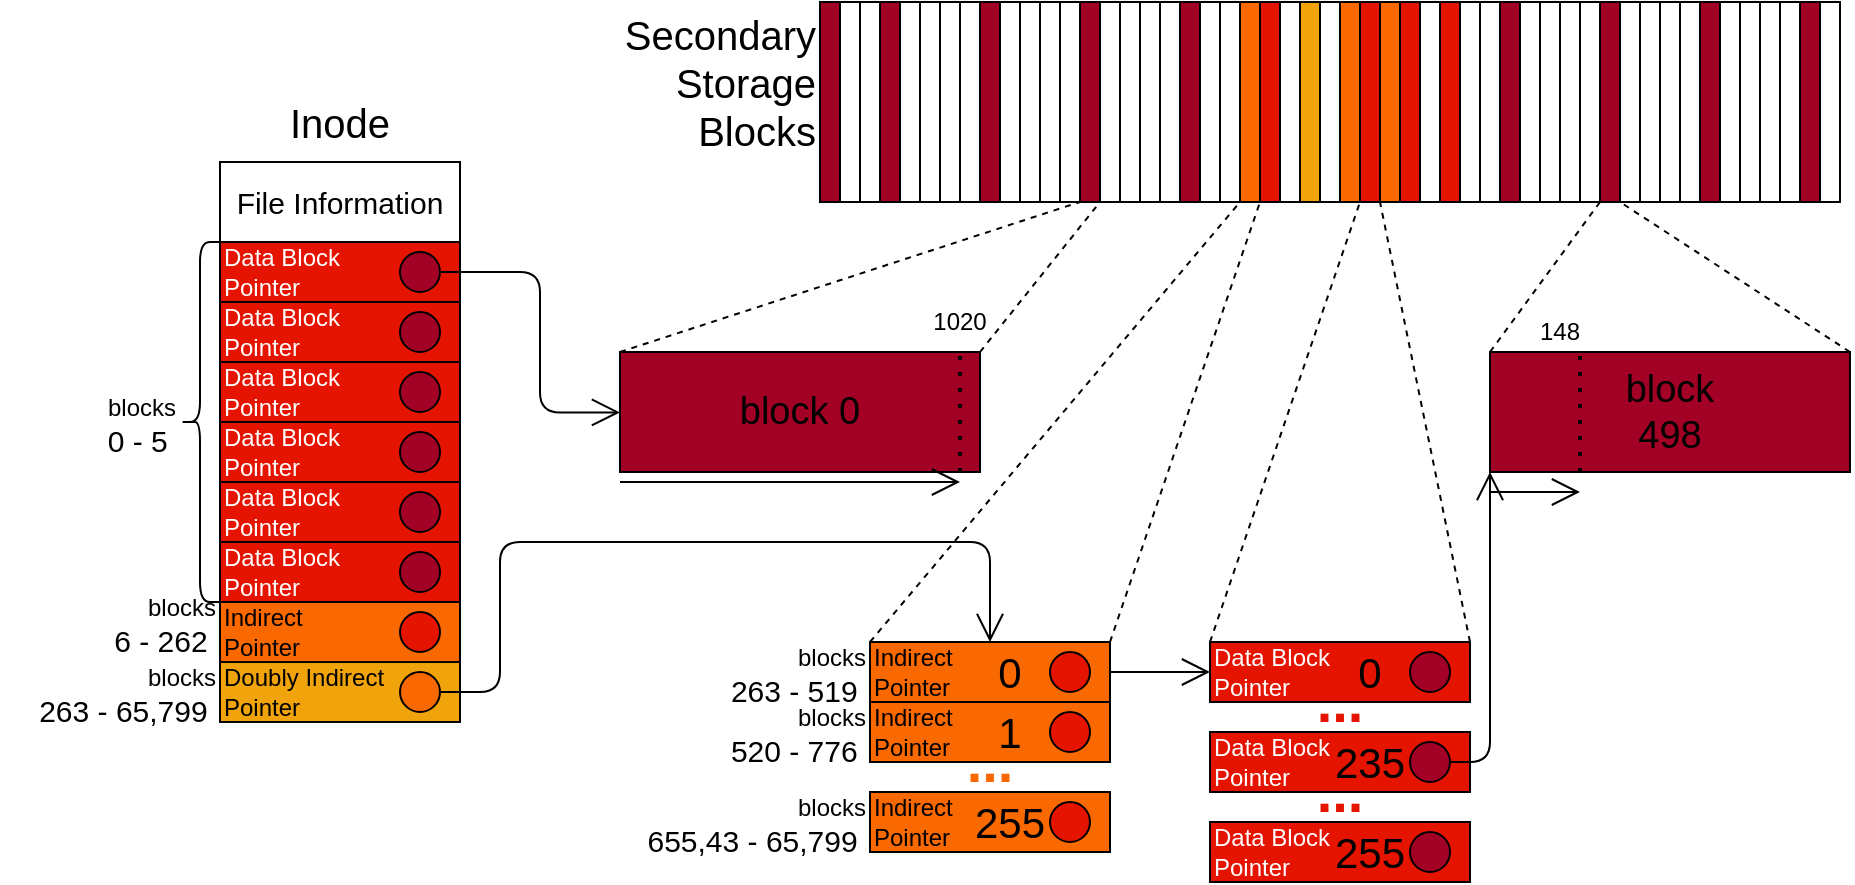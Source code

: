 <mxfile>
    <diagram id="yP22IcTWnwRwzq3UJNw7" name="Page-1">
        <mxGraphModel dx="1001" dy="1174" grid="1" gridSize="10" guides="1" tooltips="1" connect="1" arrows="1" fold="1" page="1" pageScale="1" pageWidth="850" pageHeight="1100" math="0" shadow="0">
            <root>
                <mxCell id="0"/>
                <mxCell id="1" parent="0"/>
                <mxCell id="2" value="File Information" style="rounded=0;whiteSpace=wrap;html=1;strokeColor=#000000;fontSize=15;" vertex="1" parent="1">
                    <mxGeometry x="120" y="90" width="120" height="40" as="geometry"/>
                </mxCell>
                <mxCell id="3" value="Data Block&lt;br&gt;Pointer" style="rounded=0;whiteSpace=wrap;html=1;align=left;fillColor=#e51400;fontColor=#ffffff;strokeColor=#000000;" vertex="1" parent="1">
                    <mxGeometry x="120" y="130" width="120" height="30" as="geometry"/>
                </mxCell>
                <mxCell id="4" value="" style="ellipse;whiteSpace=wrap;html=1;aspect=fixed;fillColor=#a20025;fontColor=#ffffff;strokeColor=#000000;" vertex="1" parent="1">
                    <mxGeometry x="210" y="135" width="20" height="20" as="geometry"/>
                </mxCell>
                <mxCell id="5" value="Data Block&lt;br&gt;Pointer" style="rounded=0;whiteSpace=wrap;html=1;align=left;fillColor=#e51400;fontColor=#ffffff;strokeColor=#000000;" vertex="1" parent="1">
                    <mxGeometry x="120" y="160" width="120" height="30" as="geometry"/>
                </mxCell>
                <mxCell id="6" value="" style="ellipse;whiteSpace=wrap;html=1;aspect=fixed;fillColor=#a20025;fontColor=#ffffff;strokeColor=#000000;" vertex="1" parent="1">
                    <mxGeometry x="210" y="165" width="20" height="20" as="geometry"/>
                </mxCell>
                <mxCell id="7" value="Data Block&lt;br&gt;Pointer" style="rounded=0;whiteSpace=wrap;html=1;align=left;fillColor=#e51400;fontColor=#ffffff;strokeColor=#000000;" vertex="1" parent="1">
                    <mxGeometry x="120" y="190" width="120" height="30" as="geometry"/>
                </mxCell>
                <mxCell id="8" value="" style="ellipse;whiteSpace=wrap;html=1;aspect=fixed;fillColor=#a20025;fontColor=#ffffff;strokeColor=#000000;" vertex="1" parent="1">
                    <mxGeometry x="210" y="195" width="20" height="20" as="geometry"/>
                </mxCell>
                <mxCell id="9" value="Indirect&lt;br&gt;Pointer" style="rounded=0;whiteSpace=wrap;html=1;align=left;fillColor=#fa6800;fontColor=#000000;strokeColor=#000000;" vertex="1" parent="1">
                    <mxGeometry x="120" y="310" width="120" height="30" as="geometry"/>
                </mxCell>
                <mxCell id="10" value="" style="ellipse;whiteSpace=wrap;html=1;aspect=fixed;fillColor=#e51400;fontColor=#ffffff;strokeColor=#000000;" vertex="1" parent="1">
                    <mxGeometry x="210" y="315" width="20" height="20" as="geometry"/>
                </mxCell>
                <mxCell id="11" value="Doubly Indirect&lt;br&gt;Pointer" style="rounded=0;whiteSpace=wrap;html=1;align=left;fillColor=#f0a30a;fontColor=#000000;strokeColor=#000000;" vertex="1" parent="1">
                    <mxGeometry x="120" y="340" width="120" height="30" as="geometry"/>
                </mxCell>
                <mxCell id="100" style="edgeStyle=orthogonalEdgeStyle;html=1;exitX=1;exitY=0.5;exitDx=0;exitDy=0;fontSize=15;endArrow=open;endFill=0;endSize=12;entryX=0.5;entryY=0;entryDx=0;entryDy=0;" edge="1" parent="1" source="12" target="93">
                    <mxGeometry relative="1" as="geometry">
                        <mxPoint x="340" y="280" as="targetPoint"/>
                        <Array as="points">
                            <mxPoint x="260" y="355"/>
                            <mxPoint x="260" y="280"/>
                            <mxPoint x="505" y="280"/>
                        </Array>
                    </mxGeometry>
                </mxCell>
                <mxCell id="12" value="" style="ellipse;whiteSpace=wrap;html=1;aspect=fixed;fillColor=#fa6800;fontColor=#000000;strokeColor=#000000;" vertex="1" parent="1">
                    <mxGeometry x="210" y="345" width="20" height="20" as="geometry"/>
                </mxCell>
                <mxCell id="19" value="Inode" style="text;html=1;strokeColor=none;fillColor=none;align=center;verticalAlign=middle;whiteSpace=wrap;rounded=0;fontSize=20;fontColor=#000000;" vertex="1" parent="1">
                    <mxGeometry x="140" y="60" width="80" height="20" as="geometry"/>
                </mxCell>
                <mxCell id="20" value="Data Block&lt;br&gt;Pointer" style="rounded=0;whiteSpace=wrap;html=1;align=left;fillColor=#e51400;fontColor=#ffffff;strokeColor=#000000;" vertex="1" parent="1">
                    <mxGeometry x="120" y="220" width="120" height="30" as="geometry"/>
                </mxCell>
                <mxCell id="21" value="" style="ellipse;whiteSpace=wrap;html=1;aspect=fixed;fillColor=#a20025;fontColor=#ffffff;strokeColor=#000000;" vertex="1" parent="1">
                    <mxGeometry x="210" y="225" width="20" height="20" as="geometry"/>
                </mxCell>
                <mxCell id="22" value="Data Block&lt;br&gt;Pointer" style="rounded=0;whiteSpace=wrap;html=1;align=left;fillColor=#e51400;fontColor=#ffffff;strokeColor=#000000;" vertex="1" parent="1">
                    <mxGeometry x="120" y="250" width="120" height="30" as="geometry"/>
                </mxCell>
                <mxCell id="23" value="" style="ellipse;whiteSpace=wrap;html=1;aspect=fixed;fillColor=#a20025;fontColor=#ffffff;strokeColor=#000000;" vertex="1" parent="1">
                    <mxGeometry x="210" y="255" width="20" height="20" as="geometry"/>
                </mxCell>
                <mxCell id="24" value="Data Block&lt;br&gt;Pointer" style="rounded=0;whiteSpace=wrap;html=1;align=left;fillColor=#e51400;fontColor=#ffffff;strokeColor=#000000;" vertex="1" parent="1">
                    <mxGeometry x="120" y="280" width="120" height="30" as="geometry"/>
                </mxCell>
                <mxCell id="25" value="" style="ellipse;whiteSpace=wrap;html=1;aspect=fixed;fillColor=#a20025;fontColor=#ffffff;strokeColor=#000000;" vertex="1" parent="1">
                    <mxGeometry x="210" y="285" width="20" height="20" as="geometry"/>
                </mxCell>
                <mxCell id="28" value="" style="rounded=0;whiteSpace=wrap;html=1;fontSize=28;align=left;fillColor=#a20025;fontColor=#ffffff;strokeColor=#000000;" vertex="1" parent="1">
                    <mxGeometry x="420" y="10" width="10" height="100" as="geometry"/>
                </mxCell>
                <mxCell id="29" value="" style="rounded=0;whiteSpace=wrap;html=1;fontSize=28;align=left;strokeColor=#000000;" vertex="1" parent="1">
                    <mxGeometry x="430" y="10" width="10" height="100" as="geometry"/>
                </mxCell>
                <mxCell id="30" value="" style="rounded=0;whiteSpace=wrap;html=1;fontSize=28;align=left;strokeColor=#000000;" vertex="1" parent="1">
                    <mxGeometry x="440" y="10" width="10" height="100" as="geometry"/>
                </mxCell>
                <mxCell id="31" value="" style="rounded=0;whiteSpace=wrap;html=1;fontSize=28;align=left;fillColor=#a20025;fontColor=#ffffff;strokeColor=#000000;" vertex="1" parent="1">
                    <mxGeometry x="450" y="10" width="10" height="100" as="geometry"/>
                </mxCell>
                <mxCell id="32" value="" style="rounded=0;whiteSpace=wrap;html=1;fontSize=28;align=left;strokeColor=#000000;" vertex="1" parent="1">
                    <mxGeometry x="460" y="10" width="10" height="100" as="geometry"/>
                </mxCell>
                <mxCell id="33" value="" style="rounded=0;whiteSpace=wrap;html=1;fontSize=28;align=left;strokeColor=#000000;" vertex="1" parent="1">
                    <mxGeometry x="470" y="10" width="10" height="100" as="geometry"/>
                </mxCell>
                <mxCell id="34" value="" style="rounded=0;whiteSpace=wrap;html=1;fontSize=28;align=left;strokeColor=#000000;" vertex="1" parent="1">
                    <mxGeometry x="480" y="10" width="10" height="100" as="geometry"/>
                </mxCell>
                <mxCell id="35" value="" style="rounded=0;whiteSpace=wrap;html=1;fontSize=28;align=left;strokeColor=#000000;" vertex="1" parent="1">
                    <mxGeometry x="490" y="10" width="10" height="100" as="geometry"/>
                </mxCell>
                <mxCell id="36" value="" style="rounded=0;whiteSpace=wrap;html=1;fontSize=28;align=left;fillColor=#a20025;fontColor=#ffffff;strokeColor=#000000;" vertex="1" parent="1">
                    <mxGeometry x="500" y="10" width="10" height="100" as="geometry"/>
                </mxCell>
                <mxCell id="37" value="" style="rounded=0;whiteSpace=wrap;html=1;fontSize=28;align=left;strokeColor=#000000;" vertex="1" parent="1">
                    <mxGeometry x="510" y="10" width="10" height="100" as="geometry"/>
                </mxCell>
                <mxCell id="38" value="" style="rounded=0;whiteSpace=wrap;html=1;fontSize=28;align=left;strokeColor=#000000;" vertex="1" parent="1">
                    <mxGeometry x="520" y="10" width="10" height="100" as="geometry"/>
                </mxCell>
                <mxCell id="39" value="" style="rounded=0;whiteSpace=wrap;html=1;fontSize=28;align=left;strokeColor=#000000;" vertex="1" parent="1">
                    <mxGeometry x="530" y="10" width="10" height="100" as="geometry"/>
                </mxCell>
                <mxCell id="40" value="" style="rounded=0;whiteSpace=wrap;html=1;fontSize=28;align=left;strokeColor=#000000;" vertex="1" parent="1">
                    <mxGeometry x="540" y="10" width="10" height="100" as="geometry"/>
                </mxCell>
                <mxCell id="41" value="" style="rounded=0;whiteSpace=wrap;html=1;fontSize=28;align=left;fillColor=#a20025;fontColor=#ffffff;strokeColor=#000000;" vertex="1" parent="1">
                    <mxGeometry x="550" y="10" width="10" height="100" as="geometry"/>
                </mxCell>
                <mxCell id="42" value="" style="rounded=0;whiteSpace=wrap;html=1;fontSize=28;align=left;strokeColor=#000000;" vertex="1" parent="1">
                    <mxGeometry x="560" y="10" width="10" height="100" as="geometry"/>
                </mxCell>
                <mxCell id="43" value="" style="rounded=0;whiteSpace=wrap;html=1;fontSize=28;align=left;strokeColor=#000000;" vertex="1" parent="1">
                    <mxGeometry x="570" y="10" width="10" height="100" as="geometry"/>
                </mxCell>
                <mxCell id="44" value="" style="rounded=0;whiteSpace=wrap;html=1;fontSize=28;align=left;strokeColor=#000000;" vertex="1" parent="1">
                    <mxGeometry x="580" y="10" width="10" height="100" as="geometry"/>
                </mxCell>
                <mxCell id="45" value="" style="rounded=0;whiteSpace=wrap;html=1;fontSize=28;align=left;strokeColor=#000000;" vertex="1" parent="1">
                    <mxGeometry x="590" y="10" width="10" height="100" as="geometry"/>
                </mxCell>
                <mxCell id="46" value="" style="rounded=0;whiteSpace=wrap;html=1;fontSize=28;align=left;fillColor=#a20025;fontColor=#ffffff;strokeColor=#000000;" vertex="1" parent="1">
                    <mxGeometry x="600" y="10" width="10" height="100" as="geometry"/>
                </mxCell>
                <mxCell id="47" value="" style="rounded=0;whiteSpace=wrap;html=1;fontSize=28;align=left;strokeColor=#000000;" vertex="1" parent="1">
                    <mxGeometry x="610" y="10" width="10" height="100" as="geometry"/>
                </mxCell>
                <mxCell id="48" value="" style="rounded=0;whiteSpace=wrap;html=1;fontSize=28;align=left;strokeColor=#000000;" vertex="1" parent="1">
                    <mxGeometry x="620" y="10" width="10" height="100" as="geometry"/>
                </mxCell>
                <mxCell id="49" value="" style="rounded=0;whiteSpace=wrap;html=1;fontSize=28;align=left;fillColor=#fa6800;fontColor=#000000;strokeColor=#000000;" vertex="1" parent="1">
                    <mxGeometry x="630" y="10" width="10" height="100" as="geometry"/>
                </mxCell>
                <mxCell id="50" value="" style="rounded=0;whiteSpace=wrap;html=1;fontSize=28;align=left;fillColor=#e51400;fontColor=#ffffff;strokeColor=#000000;" vertex="1" parent="1">
                    <mxGeometry x="640" y="10" width="10" height="100" as="geometry"/>
                </mxCell>
                <mxCell id="51" value="" style="rounded=0;whiteSpace=wrap;html=1;fontSize=28;align=left;strokeColor=#000000;" vertex="1" parent="1">
                    <mxGeometry x="650" y="10" width="10" height="100" as="geometry"/>
                </mxCell>
                <mxCell id="52" value="" style="rounded=0;whiteSpace=wrap;html=1;fontSize=28;align=left;fillColor=#f0a30a;fontColor=#000000;strokeColor=#000000;" vertex="1" parent="1">
                    <mxGeometry x="660" y="10" width="10" height="100" as="geometry"/>
                </mxCell>
                <mxCell id="53" value="" style="rounded=0;whiteSpace=wrap;html=1;fontSize=28;align=left;strokeColor=#000000;" vertex="1" parent="1">
                    <mxGeometry x="670" y="10" width="10" height="100" as="geometry"/>
                </mxCell>
                <mxCell id="54" value="" style="rounded=0;whiteSpace=wrap;html=1;fontSize=28;align=left;fillColor=#fa6800;fontColor=#000000;strokeColor=#000000;" vertex="1" parent="1">
                    <mxGeometry x="680" y="10" width="10" height="100" as="geometry"/>
                </mxCell>
                <mxCell id="55" value="" style="rounded=0;whiteSpace=wrap;html=1;fontSize=28;align=left;fillColor=#e51400;fontColor=#ffffff;strokeColor=#000000;" vertex="1" parent="1">
                    <mxGeometry x="690" y="10" width="10" height="100" as="geometry"/>
                </mxCell>
                <mxCell id="56" value="" style="rounded=0;whiteSpace=wrap;html=1;fontSize=28;align=left;fillColor=#fa6800;fontColor=#000000;strokeColor=#000000;" vertex="1" parent="1">
                    <mxGeometry x="700" y="10" width="10" height="100" as="geometry"/>
                </mxCell>
                <mxCell id="57" value="" style="rounded=0;whiteSpace=wrap;html=1;fontSize=28;align=left;fillColor=#e51400;fontColor=#ffffff;strokeColor=#000000;" vertex="1" parent="1">
                    <mxGeometry x="710" y="10" width="10" height="100" as="geometry"/>
                </mxCell>
                <mxCell id="58" value="" style="rounded=0;whiteSpace=wrap;html=1;fontSize=28;align=left;strokeColor=#000000;" vertex="1" parent="1">
                    <mxGeometry x="720" y="10" width="10" height="100" as="geometry"/>
                </mxCell>
                <mxCell id="59" value="" style="rounded=0;whiteSpace=wrap;html=1;fontSize=28;align=left;fillColor=#e51400;fontColor=#ffffff;strokeColor=#000000;" vertex="1" parent="1">
                    <mxGeometry x="730" y="10" width="10" height="100" as="geometry"/>
                </mxCell>
                <mxCell id="60" value="" style="rounded=0;whiteSpace=wrap;html=1;fontSize=28;align=left;strokeColor=#000000;" vertex="1" parent="1">
                    <mxGeometry x="740" y="10" width="10" height="100" as="geometry"/>
                </mxCell>
                <mxCell id="61" value="" style="rounded=0;whiteSpace=wrap;html=1;fontSize=28;align=left;strokeColor=#000000;" vertex="1" parent="1">
                    <mxGeometry x="750" y="10" width="10" height="100" as="geometry"/>
                </mxCell>
                <mxCell id="62" value="" style="rounded=0;whiteSpace=wrap;html=1;fontSize=28;align=left;fillColor=#a20025;fontColor=#ffffff;strokeColor=#000000;" vertex="1" parent="1">
                    <mxGeometry x="760" y="10" width="10" height="100" as="geometry"/>
                </mxCell>
                <mxCell id="63" value="" style="rounded=0;whiteSpace=wrap;html=1;fontSize=28;align=left;strokeColor=#000000;" vertex="1" parent="1">
                    <mxGeometry x="770" y="10" width="10" height="100" as="geometry"/>
                </mxCell>
                <mxCell id="64" value="" style="rounded=0;whiteSpace=wrap;html=1;fontSize=28;align=left;strokeColor=#000000;" vertex="1" parent="1">
                    <mxGeometry x="780" y="10" width="10" height="100" as="geometry"/>
                </mxCell>
                <mxCell id="65" value="" style="rounded=0;whiteSpace=wrap;html=1;fontSize=28;align=left;strokeColor=#000000;" vertex="1" parent="1">
                    <mxGeometry x="790" y="10" width="10" height="100" as="geometry"/>
                </mxCell>
                <mxCell id="66" value="" style="rounded=0;whiteSpace=wrap;html=1;fontSize=28;align=left;strokeColor=#000000;" vertex="1" parent="1">
                    <mxGeometry x="800" y="10" width="10" height="100" as="geometry"/>
                </mxCell>
                <mxCell id="67" value="" style="rounded=0;whiteSpace=wrap;html=1;fontSize=28;align=left;fillColor=#a20025;fontColor=#ffffff;strokeColor=#000000;" vertex="1" parent="1">
                    <mxGeometry x="810" y="10" width="10" height="100" as="geometry"/>
                </mxCell>
                <mxCell id="68" value="" style="rounded=0;whiteSpace=wrap;html=1;fontSize=28;align=left;strokeColor=#000000;" vertex="1" parent="1">
                    <mxGeometry x="820" y="10" width="10" height="100" as="geometry"/>
                </mxCell>
                <mxCell id="69" value="" style="rounded=0;whiteSpace=wrap;html=1;fontSize=28;align=left;strokeColor=#000000;" vertex="1" parent="1">
                    <mxGeometry x="830" y="10" width="10" height="100" as="geometry"/>
                </mxCell>
                <mxCell id="70" value="" style="rounded=0;whiteSpace=wrap;html=1;fontSize=28;align=left;strokeColor=#000000;" vertex="1" parent="1">
                    <mxGeometry x="840" y="10" width="10" height="100" as="geometry"/>
                </mxCell>
                <mxCell id="71" value="" style="rounded=0;whiteSpace=wrap;html=1;fontSize=28;align=left;strokeColor=#000000;" vertex="1" parent="1">
                    <mxGeometry x="850" y="10" width="10" height="100" as="geometry"/>
                </mxCell>
                <mxCell id="72" value="" style="rounded=0;whiteSpace=wrap;html=1;fontSize=28;align=left;fillColor=#a20025;fontColor=#ffffff;strokeColor=#000000;" vertex="1" parent="1">
                    <mxGeometry x="860" y="10" width="10" height="100" as="geometry"/>
                </mxCell>
                <mxCell id="73" value="" style="rounded=0;whiteSpace=wrap;html=1;fontSize=28;align=left;strokeColor=#000000;" vertex="1" parent="1">
                    <mxGeometry x="870" y="10" width="10" height="100" as="geometry"/>
                </mxCell>
                <mxCell id="74" value="" style="rounded=0;whiteSpace=wrap;html=1;fontSize=28;align=left;strokeColor=#000000;" vertex="1" parent="1">
                    <mxGeometry x="880" y="10" width="10" height="100" as="geometry"/>
                </mxCell>
                <mxCell id="75" value="" style="rounded=0;whiteSpace=wrap;html=1;fontSize=28;align=left;strokeColor=#000000;" vertex="1" parent="1">
                    <mxGeometry x="890" y="10" width="10" height="100" as="geometry"/>
                </mxCell>
                <mxCell id="76" value="" style="rounded=0;whiteSpace=wrap;html=1;fontSize=28;align=left;strokeColor=#000000;" vertex="1" parent="1">
                    <mxGeometry x="900" y="10" width="10" height="100" as="geometry"/>
                </mxCell>
                <mxCell id="77" value="" style="rounded=0;whiteSpace=wrap;html=1;fontSize=28;align=left;fillColor=#a20025;fontColor=#ffffff;strokeColor=#000000;" vertex="1" parent="1">
                    <mxGeometry x="910" y="10" width="10" height="100" as="geometry"/>
                </mxCell>
                <mxCell id="78" value="" style="rounded=0;whiteSpace=wrap;html=1;fontSize=28;align=left;strokeColor=#000000;" vertex="1" parent="1">
                    <mxGeometry x="920" y="10" width="10" height="100" as="geometry"/>
                </mxCell>
                <mxCell id="79" value="Secondary Storage Blocks" style="text;html=1;strokeColor=none;fillColor=none;align=right;verticalAlign=middle;whiteSpace=wrap;rounded=0;fontSize=20;fontColor=#000000;" vertex="1" parent="1">
                    <mxGeometry x="330" y="10" width="90" height="80" as="geometry"/>
                </mxCell>
                <mxCell id="81" value="" style="rounded=0;whiteSpace=wrap;html=1;fillColor=#a20025;fontColor=#ffffff;strokeColor=#000000;" vertex="1" parent="1">
                    <mxGeometry x="320" y="185" width="180" height="60" as="geometry"/>
                </mxCell>
                <mxCell id="84" value="1020" style="text;html=1;strokeColor=none;fillColor=none;align=center;verticalAlign=middle;whiteSpace=wrap;rounded=0;" vertex="1" parent="1">
                    <mxGeometry x="470" y="160" width="40" height="20" as="geometry"/>
                </mxCell>
                <mxCell id="85" value="" style="endArrow=none;dashed=1;html=1;dashPattern=1 3;strokeWidth=2;endSize=12;entryX=0;entryY=0;entryDx=0;entryDy=0;exitX=0;exitY=1;exitDx=0;exitDy=0;" edge="1" parent="1">
                    <mxGeometry width="50" height="50" relative="1" as="geometry">
                        <mxPoint x="490" y="245" as="sourcePoint"/>
                        <mxPoint x="490" y="185" as="targetPoint"/>
                    </mxGeometry>
                </mxCell>
                <mxCell id="86" value="block 0" style="text;html=1;strokeColor=none;fillColor=none;align=center;verticalAlign=middle;whiteSpace=wrap;rounded=0;fontSize=19;" vertex="1" parent="1">
                    <mxGeometry x="375" y="205" width="70" height="20" as="geometry"/>
                </mxCell>
                <mxCell id="26" style="edgeStyle=orthogonalEdgeStyle;html=1;exitX=1;exitY=0.5;exitDx=0;exitDy=0;endArrow=open;endFill=0;endSize=12;" edge="1" parent="1" source="4">
                    <mxGeometry relative="1" as="geometry">
                        <mxPoint x="320" y="215.19" as="targetPoint"/>
                        <Array as="points">
                            <mxPoint x="280" y="145"/>
                            <mxPoint x="280" y="215"/>
                        </Array>
                    </mxGeometry>
                </mxCell>
                <mxCell id="88" value="" style="shape=curlyBracket;whiteSpace=wrap;html=1;rounded=1;fontSize=19;strokeColor=#000000;" vertex="1" parent="1">
                    <mxGeometry x="100" y="130" width="20" height="180" as="geometry"/>
                </mxCell>
                <mxCell id="90" value="&lt;font style=&quot;font-size: 12px&quot;&gt;blocks&lt;/font&gt;&lt;br style=&quot;font-size: 15px&quot;&gt;0 - 5&amp;nbsp;" style="text;html=1;strokeColor=none;fillColor=none;align=right;verticalAlign=middle;whiteSpace=wrap;rounded=0;fontSize=15;" vertex="1" parent="1">
                    <mxGeometry x="30" y="210" width="70" height="20" as="geometry"/>
                </mxCell>
                <mxCell id="91" value="&lt;font style=&quot;font-size: 12px&quot;&gt;blocks&lt;/font&gt;&lt;br style=&quot;font-size: 15px&quot;&gt;6 - 262&amp;nbsp;" style="text;html=1;strokeColor=none;fillColor=none;align=right;verticalAlign=middle;whiteSpace=wrap;rounded=0;fontSize=15;" vertex="1" parent="1">
                    <mxGeometry x="50" y="310" width="70" height="20" as="geometry"/>
                </mxCell>
                <mxCell id="92" value="&lt;font style=&quot;font-size: 12px&quot;&gt;blocks&lt;/font&gt;&lt;br style=&quot;font-size: 15px&quot;&gt;263 - 65,799&amp;nbsp;" style="text;html=1;strokeColor=none;fillColor=none;align=right;verticalAlign=middle;whiteSpace=wrap;rounded=0;fontSize=15;" vertex="1" parent="1">
                    <mxGeometry x="10" y="345" width="110" height="20" as="geometry"/>
                </mxCell>
                <mxCell id="129" style="edgeStyle=orthogonalEdgeStyle;html=1;exitX=1;exitY=0.5;exitDx=0;exitDy=0;entryX=0;entryY=0.5;entryDx=0;entryDy=0;fontSize=21;endArrow=open;endFill=0;endSize=12;" edge="1" parent="1" source="93" target="107">
                    <mxGeometry relative="1" as="geometry"/>
                </mxCell>
                <mxCell id="93" value="Indirect&lt;br&gt;Pointer" style="rounded=0;whiteSpace=wrap;html=1;align=left;fillColor=#fa6800;fontColor=#000000;strokeColor=#000000;" vertex="1" parent="1">
                    <mxGeometry x="445" y="330" width="120" height="30" as="geometry"/>
                </mxCell>
                <mxCell id="94" value="" style="ellipse;whiteSpace=wrap;html=1;aspect=fixed;fillColor=#e51400;fontColor=#ffffff;strokeColor=#000000;" vertex="1" parent="1">
                    <mxGeometry x="535" y="335" width="20" height="20" as="geometry"/>
                </mxCell>
                <mxCell id="95" value="Indirect&lt;br&gt;Pointer" style="rounded=0;whiteSpace=wrap;html=1;align=left;fillColor=#fa6800;fontColor=#000000;strokeColor=#000000;" vertex="1" parent="1">
                    <mxGeometry x="445" y="360" width="120" height="30" as="geometry"/>
                </mxCell>
                <mxCell id="96" value="" style="ellipse;whiteSpace=wrap;html=1;aspect=fixed;fillColor=#e51400;fontColor=#ffffff;strokeColor=#000000;" vertex="1" parent="1">
                    <mxGeometry x="535" y="365" width="20" height="20" as="geometry"/>
                </mxCell>
                <mxCell id="97" value="Indirect&lt;br&gt;Pointer" style="rounded=0;whiteSpace=wrap;html=1;align=left;fillColor=#fa6800;fontColor=#000000;strokeColor=#000000;" vertex="1" parent="1">
                    <mxGeometry x="445" y="405" width="120" height="30" as="geometry"/>
                </mxCell>
                <mxCell id="98" value="..." style="text;html=1;strokeColor=none;fillColor=none;align=center;verticalAlign=middle;whiteSpace=wrap;rounded=0;fontSize=28;fontStyle=1;fontColor=#FA6800;" vertex="1" parent="1">
                    <mxGeometry x="485" y="380" width="40" height="20" as="geometry"/>
                </mxCell>
                <mxCell id="99" value="" style="ellipse;whiteSpace=wrap;html=1;aspect=fixed;fillColor=#e51400;fontColor=#ffffff;strokeColor=#000000;" vertex="1" parent="1">
                    <mxGeometry x="535" y="410" width="20" height="20" as="geometry"/>
                </mxCell>
                <mxCell id="102" value="&lt;font style=&quot;font-size: 12px&quot;&gt;blocks&lt;/font&gt;&lt;br style=&quot;font-size: 15px&quot;&gt;263 - 519&amp;nbsp;" style="text;html=1;strokeColor=none;fillColor=none;align=right;verticalAlign=middle;whiteSpace=wrap;rounded=0;fontSize=15;" vertex="1" parent="1">
                    <mxGeometry x="360" y="335" width="85" height="20" as="geometry"/>
                </mxCell>
                <mxCell id="103" value="&lt;font style=&quot;font-size: 12px&quot;&gt;blocks&lt;/font&gt;&lt;br style=&quot;font-size: 15px&quot;&gt;520 - 776&amp;nbsp;" style="text;html=1;strokeColor=none;fillColor=none;align=right;verticalAlign=middle;whiteSpace=wrap;rounded=0;fontSize=15;" vertex="1" parent="1">
                    <mxGeometry x="360" y="365" width="85" height="20" as="geometry"/>
                </mxCell>
                <mxCell id="104" value="&lt;font style=&quot;font-size: 12px&quot;&gt;blocks&lt;/font&gt;&lt;br style=&quot;font-size: 15px&quot;&gt;655,43 - 65,799&amp;nbsp;" style="text;html=1;strokeColor=none;fillColor=none;align=right;verticalAlign=middle;whiteSpace=wrap;rounded=0;fontSize=15;" vertex="1" parent="1">
                    <mxGeometry x="330" y="410" width="115" height="20" as="geometry"/>
                </mxCell>
                <mxCell id="107" value="Data Block&lt;br&gt;Pointer" style="rounded=0;whiteSpace=wrap;html=1;align=left;fillColor=#e51400;fontColor=#ffffff;strokeColor=#000000;" vertex="1" parent="1">
                    <mxGeometry x="615" y="330" width="130" height="30" as="geometry"/>
                </mxCell>
                <mxCell id="108" value="" style="ellipse;whiteSpace=wrap;html=1;aspect=fixed;fillColor=#a20025;fontColor=#ffffff;strokeColor=#000000;" vertex="1" parent="1">
                    <mxGeometry x="715" y="335" width="20" height="20" as="geometry"/>
                </mxCell>
                <mxCell id="109" value="Data Block&lt;br&gt;Pointer" style="rounded=0;whiteSpace=wrap;html=1;align=left;fillColor=#e51400;fontColor=#ffffff;strokeColor=#000000;" vertex="1" parent="1">
                    <mxGeometry x="615" y="375" width="130" height="30" as="geometry"/>
                </mxCell>
                <mxCell id="122" style="edgeStyle=orthogonalEdgeStyle;html=1;exitX=1;exitY=0.5;exitDx=0;exitDy=0;fontSize=15;endArrow=open;endFill=0;endSize=12;entryX=0;entryY=1;entryDx=0;entryDy=0;" edge="1" parent="1" source="110" target="118">
                    <mxGeometry relative="1" as="geometry">
                        <mxPoint x="815" y="240" as="targetPoint"/>
                        <Array as="points">
                            <mxPoint x="755" y="390"/>
                        </Array>
                    </mxGeometry>
                </mxCell>
                <mxCell id="110" value="" style="ellipse;whiteSpace=wrap;html=1;aspect=fixed;fillColor=#a20025;fontColor=#ffffff;strokeColor=#000000;" vertex="1" parent="1">
                    <mxGeometry x="715" y="380" width="20" height="20" as="geometry"/>
                </mxCell>
                <mxCell id="111" value="Data Block&lt;br&gt;Pointer" style="rounded=0;whiteSpace=wrap;html=1;align=left;fillColor=#e51400;fontColor=#ffffff;strokeColor=#000000;" vertex="1" parent="1">
                    <mxGeometry x="615" y="420" width="130" height="30" as="geometry"/>
                </mxCell>
                <mxCell id="112" value="" style="ellipse;whiteSpace=wrap;html=1;aspect=fixed;fillColor=#a20025;fontColor=#ffffff;strokeColor=#000000;" vertex="1" parent="1">
                    <mxGeometry x="715" y="425" width="20" height="20" as="geometry"/>
                </mxCell>
                <mxCell id="113" value="..." style="text;html=1;strokeColor=none;fillColor=none;align=center;verticalAlign=middle;whiteSpace=wrap;rounded=0;fontSize=28;fontStyle=1;fontColor=#E51400;" vertex="1" parent="1">
                    <mxGeometry x="660" y="350" width="40" height="20" as="geometry"/>
                </mxCell>
                <mxCell id="114" value="..." style="text;html=1;strokeColor=none;fillColor=none;align=center;verticalAlign=middle;whiteSpace=wrap;rounded=0;fontSize=28;fontStyle=1;fontColor=#E51400;" vertex="1" parent="1">
                    <mxGeometry x="660" y="395" width="40" height="20" as="geometry"/>
                </mxCell>
                <mxCell id="118" value="" style="rounded=0;whiteSpace=wrap;html=1;fillColor=#a20025;fontColor=#ffffff;strokeColor=#000000;" vertex="1" parent="1">
                    <mxGeometry x="755" y="185" width="180" height="60" as="geometry"/>
                </mxCell>
                <mxCell id="119" value="148" style="text;html=1;strokeColor=none;fillColor=none;align=center;verticalAlign=middle;whiteSpace=wrap;rounded=0;" vertex="1" parent="1">
                    <mxGeometry x="770" y="165" width="40" height="20" as="geometry"/>
                </mxCell>
                <mxCell id="120" value="" style="endArrow=none;dashed=1;html=1;dashPattern=1 3;strokeWidth=2;endSize=12;entryX=0.25;entryY=0;entryDx=0;entryDy=0;exitX=0.25;exitY=1;exitDx=0;exitDy=0;" edge="1" parent="1" source="118" target="118">
                    <mxGeometry width="50" height="50" relative="1" as="geometry">
                        <mxPoint x="925" y="245" as="sourcePoint"/>
                        <mxPoint x="925" y="185" as="targetPoint"/>
                    </mxGeometry>
                </mxCell>
                <mxCell id="121" value="block 498" style="text;html=1;strokeColor=none;fillColor=none;align=center;verticalAlign=middle;whiteSpace=wrap;rounded=0;fontSize=19;" vertex="1" parent="1">
                    <mxGeometry x="810" y="205" width="70" height="20" as="geometry"/>
                </mxCell>
                <mxCell id="123" value="0" style="text;html=1;strokeColor=none;fillColor=none;align=center;verticalAlign=middle;whiteSpace=wrap;rounded=0;fontSize=21;" vertex="1" parent="1">
                    <mxGeometry x="495" y="335" width="40" height="20" as="geometry"/>
                </mxCell>
                <mxCell id="124" value="1" style="text;html=1;strokeColor=none;fillColor=none;align=center;verticalAlign=middle;whiteSpace=wrap;rounded=0;fontSize=21;" vertex="1" parent="1">
                    <mxGeometry x="495" y="365" width="40" height="20" as="geometry"/>
                </mxCell>
                <mxCell id="125" value="255" style="text;html=1;strokeColor=none;fillColor=none;align=center;verticalAlign=middle;whiteSpace=wrap;rounded=0;fontSize=21;" vertex="1" parent="1">
                    <mxGeometry x="495" y="410" width="40" height="20" as="geometry"/>
                </mxCell>
                <mxCell id="126" value="0" style="text;html=1;strokeColor=none;fillColor=none;align=center;verticalAlign=middle;whiteSpace=wrap;rounded=0;fontSize=21;" vertex="1" parent="1">
                    <mxGeometry x="675" y="335" width="40" height="20" as="geometry"/>
                </mxCell>
                <mxCell id="127" value="235" style="text;html=1;strokeColor=none;fillColor=none;align=center;verticalAlign=middle;whiteSpace=wrap;rounded=0;fontSize=21;" vertex="1" parent="1">
                    <mxGeometry x="675" y="380" width="40" height="20" as="geometry"/>
                </mxCell>
                <mxCell id="128" value="255" style="text;html=1;strokeColor=none;fillColor=none;align=center;verticalAlign=middle;whiteSpace=wrap;rounded=0;fontSize=21;" vertex="1" parent="1">
                    <mxGeometry x="675" y="425" width="40" height="20" as="geometry"/>
                </mxCell>
                <mxCell id="130" value="" style="endArrow=none;html=1;fontSize=21;endSize=12;entryX=1;entryY=1;entryDx=0;entryDy=0;exitX=0;exitY=0;exitDx=0;exitDy=0;dashed=1;" edge="1" parent="1" source="118" target="66">
                    <mxGeometry width="50" height="50" relative="1" as="geometry">
                        <mxPoint x="750" y="330" as="sourcePoint"/>
                        <mxPoint x="800" y="280" as="targetPoint"/>
                    </mxGeometry>
                </mxCell>
                <mxCell id="131" value="" style="endArrow=none;html=1;fontSize=21;endSize=12;entryX=0;entryY=1;entryDx=0;entryDy=0;exitX=1;exitY=0;exitDx=0;exitDy=0;dashed=1;" edge="1" parent="1" source="118" target="68">
                    <mxGeometry width="50" height="50" relative="1" as="geometry">
                        <mxPoint x="730" y="365" as="sourcePoint"/>
                        <mxPoint x="820" y="120" as="targetPoint"/>
                    </mxGeometry>
                </mxCell>
                <mxCell id="132" value="" style="endArrow=none;html=1;fontSize=21;endSize=12;entryX=1;entryY=1;entryDx=0;entryDy=0;exitX=0;exitY=0;exitDx=0;exitDy=0;dashed=1;" edge="1" parent="1" source="81" target="40">
                    <mxGeometry width="50" height="50" relative="1" as="geometry">
                        <mxPoint x="730" y="365" as="sourcePoint"/>
                        <mxPoint x="820" y="120" as="targetPoint"/>
                    </mxGeometry>
                </mxCell>
                <mxCell id="133" value="" style="endArrow=none;html=1;fontSize=21;endSize=12;entryX=1;entryY=1;entryDx=0;entryDy=0;exitX=1;exitY=0;exitDx=0;exitDy=0;dashed=1;" edge="1" parent="1" source="81" target="41">
                    <mxGeometry width="50" height="50" relative="1" as="geometry">
                        <mxPoint x="910" y="365" as="sourcePoint"/>
                        <mxPoint x="830" y="120" as="targetPoint"/>
                    </mxGeometry>
                </mxCell>
                <mxCell id="134" value="" style="endArrow=none;html=1;fontSize=21;endSize=12;exitX=0;exitY=0;exitDx=0;exitDy=0;entryX=0;entryY=1;entryDx=0;entryDy=0;dashed=1;" edge="1" parent="1" source="93" target="49">
                    <mxGeometry width="50" height="50" relative="1" as="geometry">
                        <mxPoint x="510" y="195" as="sourcePoint"/>
                        <mxPoint x="620" y="140" as="targetPoint"/>
                    </mxGeometry>
                </mxCell>
                <mxCell id="135" value="" style="endArrow=none;html=1;fontSize=21;endSize=12;exitX=1;exitY=0;exitDx=0;exitDy=0;entryX=0;entryY=1;entryDx=0;entryDy=0;dashed=1;" edge="1" parent="1" source="93" target="50">
                    <mxGeometry width="50" height="50" relative="1" as="geometry">
                        <mxPoint x="455" y="340" as="sourcePoint"/>
                        <mxPoint x="640" y="120" as="targetPoint"/>
                    </mxGeometry>
                </mxCell>
                <mxCell id="136" value="" style="endArrow=none;html=1;fontSize=21;endSize=12;exitX=0;exitY=0;exitDx=0;exitDy=0;entryX=1;entryY=1;entryDx=0;entryDy=0;dashed=1;" edge="1" parent="1" source="107" target="54">
                    <mxGeometry width="50" height="50" relative="1" as="geometry">
                        <mxPoint x="575" y="340" as="sourcePoint"/>
                        <mxPoint x="650.0" y="120" as="targetPoint"/>
                    </mxGeometry>
                </mxCell>
                <mxCell id="137" value="" style="endArrow=none;html=1;fontSize=21;endSize=12;exitX=1;exitY=0;exitDx=0;exitDy=0;entryX=0;entryY=1;entryDx=0;entryDy=0;dashed=1;" edge="1" parent="1" source="107" target="56">
                    <mxGeometry width="50" height="50" relative="1" as="geometry">
                        <mxPoint x="625" y="340" as="sourcePoint"/>
                        <mxPoint x="700.0" y="120" as="targetPoint"/>
                    </mxGeometry>
                </mxCell>
                <mxCell id="138" value="" style="endArrow=open;html=1;fontSize=21;endSize=12;endFill=0;" edge="1" parent="1">
                    <mxGeometry width="50" height="50" relative="1" as="geometry">
                        <mxPoint x="320" y="250" as="sourcePoint"/>
                        <mxPoint x="490" y="250" as="targetPoint"/>
                    </mxGeometry>
                </mxCell>
                <mxCell id="139" value="" style="endArrow=open;html=1;fontSize=21;endSize=12;endFill=0;" edge="1" parent="1">
                    <mxGeometry width="50" height="50" relative="1" as="geometry">
                        <mxPoint x="755" y="255" as="sourcePoint"/>
                        <mxPoint x="800" y="255" as="targetPoint"/>
                    </mxGeometry>
                </mxCell>
            </root>
        </mxGraphModel>
    </diagram>
</mxfile>